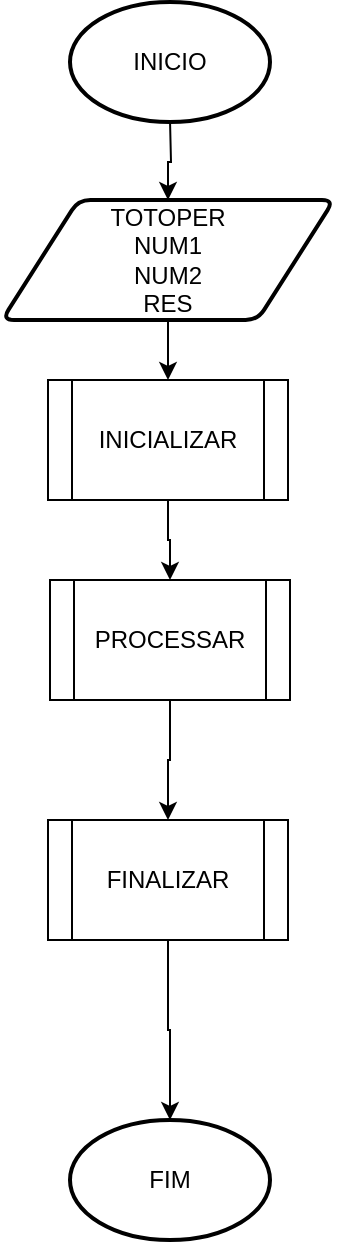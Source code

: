<mxfile version="26.0.5" pages="4">
  <diagram name="INICIO" id="EMIA9E0ZmFxdkjyEhuyx">
    <mxGraphModel dx="1434" dy="780" grid="1" gridSize="10" guides="1" tooltips="1" connect="1" arrows="1" fold="1" page="1" pageScale="1" pageWidth="1169" pageHeight="827" math="0" shadow="0">
      <root>
        <mxCell id="0" />
        <mxCell id="1" parent="0" />
        <mxCell id="EFtrLgJK5FYmjv3bWUjU-2" style="edgeStyle=orthogonalEdgeStyle;rounded=0;orthogonalLoop=1;jettySize=auto;html=1;entryX=0.5;entryY=0;entryDx=0;entryDy=0;" parent="1" target="EFtrLgJK5FYmjv3bWUjU-1" edge="1">
          <mxGeometry relative="1" as="geometry">
            <mxPoint x="585" y="90" as="sourcePoint" />
            <mxPoint x="585" y="120" as="targetPoint" />
          </mxGeometry>
        </mxCell>
        <mxCell id="7HLD-ehBFF3OfpUX7R_S-1" value="INICIO" style="strokeWidth=2;html=1;shape=mxgraph.flowchart.start_1;whiteSpace=wrap;" parent="1" vertex="1">
          <mxGeometry x="535" y="31" width="100" height="60" as="geometry" />
        </mxCell>
        <mxCell id="7HLD-ehBFF3OfpUX7R_S-2" value="FIM" style="strokeWidth=2;html=1;shape=mxgraph.flowchart.start_1;whiteSpace=wrap;" parent="1" vertex="1">
          <mxGeometry x="535" y="590" width="100" height="60" as="geometry" />
        </mxCell>
        <mxCell id="7HLD-ehBFF3OfpUX7R_S-13" style="edgeStyle=orthogonalEdgeStyle;rounded=0;orthogonalLoop=1;jettySize=auto;html=1;" parent="1" source="7HLD-ehBFF3OfpUX7R_S-9" target="7HLD-ehBFF3OfpUX7R_S-10" edge="1">
          <mxGeometry relative="1" as="geometry" />
        </mxCell>
        <UserObject label="INICIALIZAR" link="data:page/id,Ad5g7CwGwTluV4VifwYj" id="7HLD-ehBFF3OfpUX7R_S-9">
          <mxCell style="shape=process;whiteSpace=wrap;html=1;backgroundOutline=1;" parent="1" vertex="1">
            <mxGeometry x="524" y="220" width="120" height="60" as="geometry" />
          </mxCell>
        </UserObject>
        <mxCell id="7HLD-ehBFF3OfpUX7R_S-14" style="edgeStyle=orthogonalEdgeStyle;rounded=0;orthogonalLoop=1;jettySize=auto;html=1;" parent="1" source="7HLD-ehBFF3OfpUX7R_S-10" target="7HLD-ehBFF3OfpUX7R_S-11" edge="1">
          <mxGeometry relative="1" as="geometry" />
        </mxCell>
        <UserObject label="PROCESSAR&lt;span style=&quot;color: rgba(0, 0, 0, 0); font-family: monospace; font-size: 0px; text-align: start; text-wrap-mode: nowrap;&quot;&gt;%3CmxGraphModel%3E%3Croot%3E%3CmxCell%20id%3D%220%22%2F%3E%3CmxCell%20id%3D%221%22%20parent%3D%220%22%2F%3E%3CmxCell%20id%3D%222%22%20value%3D%22INICIALIZAR%22%20style%3D%22shape%3Dprocess%3BwhiteSpace%3Dwrap%3Bhtml%3D1%3BbackgroundOutline%3D1%3B%22%20vertex%3D%221%22%20parent%3D%221%22%3E%3CmxGeometry%20x%3D%22520%22%20y%3D%22370%22%20width%3D%22120%22%20height%3D%2260%22%20as%3D%22geometry%22%2F%3E%3C%2FmxCell%3E%3C%2Froot%3E%3C%2FmxGraphModel%3E&lt;/span&gt;" link="data:page/id,w9e2gjbsPphAWo3gm4Yv" id="7HLD-ehBFF3OfpUX7R_S-10">
          <mxCell style="shape=process;whiteSpace=wrap;html=1;backgroundOutline=1;" parent="1" vertex="1">
            <mxGeometry x="525" y="320" width="120" height="60" as="geometry" />
          </mxCell>
        </UserObject>
        <UserObject label="FINALIZAR" link="data:page/id,82E7aqBW61eXxub2g5JF" id="7HLD-ehBFF3OfpUX7R_S-11">
          <mxCell style="shape=process;whiteSpace=wrap;html=1;backgroundOutline=1;" parent="1" vertex="1">
            <mxGeometry x="524" y="440" width="120" height="60" as="geometry" />
          </mxCell>
        </UserObject>
        <mxCell id="7HLD-ehBFF3OfpUX7R_S-15" style="edgeStyle=orthogonalEdgeStyle;rounded=0;orthogonalLoop=1;jettySize=auto;html=1;entryX=0.5;entryY=0;entryDx=0;entryDy=0;entryPerimeter=0;" parent="1" source="7HLD-ehBFF3OfpUX7R_S-11" target="7HLD-ehBFF3OfpUX7R_S-2" edge="1">
          <mxGeometry relative="1" as="geometry" />
        </mxCell>
        <mxCell id="EFtrLgJK5FYmjv3bWUjU-3" style="edgeStyle=orthogonalEdgeStyle;rounded=0;orthogonalLoop=1;jettySize=auto;html=1;" parent="1" source="EFtrLgJK5FYmjv3bWUjU-1" target="7HLD-ehBFF3OfpUX7R_S-9" edge="1">
          <mxGeometry relative="1" as="geometry" />
        </mxCell>
        <mxCell id="EFtrLgJK5FYmjv3bWUjU-1" value="TOTOPER&lt;div&gt;NUM1&lt;/div&gt;&lt;div&gt;NUM2&lt;/div&gt;&lt;div&gt;RES&lt;/div&gt;" style="shape=parallelogram;html=1;strokeWidth=2;perimeter=parallelogramPerimeter;whiteSpace=wrap;rounded=1;arcSize=12;size=0.23;" parent="1" vertex="1">
          <mxGeometry x="501" y="130" width="166" height="60" as="geometry" />
        </mxCell>
      </root>
    </mxGraphModel>
  </diagram>
  <diagram id="Ad5g7CwGwTluV4VifwYj" name="INICIALIZAR">
    <mxGraphModel dx="1434" dy="780" grid="1" gridSize="10" guides="1" tooltips="1" connect="1" arrows="1" fold="1" page="1" pageScale="1" pageWidth="1169" pageHeight="827" math="0" shadow="0">
      <root>
        <mxCell id="0" />
        <mxCell id="1" parent="0" />
        <mxCell id="DKsqjBfrPFoWlwL2nh0w-1" style="edgeStyle=orthogonalEdgeStyle;rounded=0;orthogonalLoop=1;jettySize=auto;html=1;entryX=0.5;entryY=0;entryDx=0;entryDy=0;" edge="1" parent="1" source="DKsqjBfrPFoWlwL2nh0w-2" target="DKsqjBfrPFoWlwL2nh0w-7">
          <mxGeometry relative="1" as="geometry">
            <mxPoint x="585" y="250" as="targetPoint" />
          </mxGeometry>
        </mxCell>
        <mxCell id="DKsqjBfrPFoWlwL2nh0w-2" value="INICIALIZAR" style="strokeWidth=2;html=1;shape=mxgraph.flowchart.start_1;whiteSpace=wrap;" vertex="1" parent="1">
          <mxGeometry x="535" y="140" width="100" height="60" as="geometry" />
        </mxCell>
        <mxCell id="DKsqjBfrPFoWlwL2nh0w-3" value="FIM" style="strokeWidth=2;html=1;shape=mxgraph.flowchart.start_1;whiteSpace=wrap;" vertex="1" parent="1">
          <mxGeometry x="535" y="460" width="100" height="60" as="geometry" />
        </mxCell>
        <mxCell id="DKsqjBfrPFoWlwL2nh0w-6" style="edgeStyle=orthogonalEdgeStyle;rounded=0;orthogonalLoop=1;jettySize=auto;html=1;" edge="1" parent="1" source="DKsqjBfrPFoWlwL2nh0w-7" target="DKsqjBfrPFoWlwL2nh0w-3">
          <mxGeometry relative="1" as="geometry" />
        </mxCell>
        <mxCell id="DKsqjBfrPFoWlwL2nh0w-7" value="NUM1&lt;div&gt;NUM2&lt;/div&gt;" style="html=1;strokeWidth=2;shape=manualInput;whiteSpace=wrap;rounded=1;size=26;arcSize=11;" vertex="1" parent="1">
          <mxGeometry x="535" y="280" width="100" height="70" as="geometry" />
        </mxCell>
      </root>
    </mxGraphModel>
  </diagram>
  <diagram id="w9e2gjbsPphAWo3gm4Yv" name="PROCESSAR">
    <mxGraphModel dx="1434" dy="780" grid="1" gridSize="10" guides="1" tooltips="1" connect="1" arrows="1" fold="1" page="1" pageScale="1" pageWidth="1169" pageHeight="827" math="0" shadow="0">
      <root>
        <mxCell id="0" />
        <mxCell id="1" parent="0" />
        <mxCell id="z_aFJN-d0INjLyInOznB-2" value="PROCESSAR" style="strokeWidth=2;html=1;shape=mxgraph.flowchart.start_1;whiteSpace=wrap;" vertex="1" parent="1">
          <mxGeometry x="90" y="50" width="100" height="60" as="geometry" />
        </mxCell>
        <mxCell id="z_aFJN-d0INjLyInOznB-3" value="FIM" style="strokeWidth=2;html=1;shape=mxgraph.flowchart.start_1;whiteSpace=wrap;" vertex="1" parent="1">
          <mxGeometry x="90" y="569" width="100" height="60" as="geometry" />
        </mxCell>
        <mxCell id="3ueva2WTK3g1cqVJtEH2-2" style="edgeStyle=orthogonalEdgeStyle;rounded=0;orthogonalLoop=1;jettySize=auto;html=1;" edge="1" parent="1" source="z_aFJN-d0INjLyInOznB-5" target="KID5dwyUe0Pg4kjxe8Pp-1">
          <mxGeometry relative="1" as="geometry" />
        </mxCell>
        <mxCell id="z_aFJN-d0INjLyInOznB-5" value="NUM1&lt;div&gt;NUM2&lt;/div&gt;" style="strokeWidth=2;html=1;shape=mxgraph.flowchart.display;whiteSpace=wrap;" vertex="1" parent="1">
          <mxGeometry x="90" y="130" width="100" height="60" as="geometry" />
        </mxCell>
        <mxCell id="3ueva2WTK3g1cqVJtEH2-3" style="edgeStyle=orthogonalEdgeStyle;rounded=0;orthogonalLoop=1;jettySize=auto;html=1;" edge="1" parent="1" target="KID5dwyUe0Pg4kjxe8Pp-2">
          <mxGeometry relative="1" as="geometry">
            <mxPoint x="140.029" y="270" as="sourcePoint" />
            <mxPoint x="140.029" y="289" as="targetPoint" />
          </mxGeometry>
        </mxCell>
        <mxCell id="KID5dwyUe0Pg4kjxe8Pp-1" value="SOMA" style="shape=process;whiteSpace=wrap;html=1;backgroundOutline=1;" vertex="1" parent="1">
          <mxGeometry x="80" y="210" width="120" height="60" as="geometry" />
        </mxCell>
        <mxCell id="3ueva2WTK3g1cqVJtEH2-4" style="edgeStyle=orthogonalEdgeStyle;rounded=0;orthogonalLoop=1;jettySize=auto;html=1;" edge="1" parent="1" target="KID5dwyUe0Pg4kjxe8Pp-3">
          <mxGeometry relative="1" as="geometry">
            <mxPoint x="140.029" y="356" as="sourcePoint" />
            <mxPoint x="140" y="368" as="targetPoint" />
          </mxGeometry>
        </mxCell>
        <mxCell id="KID5dwyUe0Pg4kjxe8Pp-2" value="SUBTRACAO" style="shape=process;whiteSpace=wrap;html=1;backgroundOutline=1;" vertex="1" parent="1">
          <mxGeometry x="80" y="296" width="120" height="60" as="geometry" />
        </mxCell>
        <mxCell id="3ueva2WTK3g1cqVJtEH2-5" style="edgeStyle=orthogonalEdgeStyle;rounded=0;orthogonalLoop=1;jettySize=auto;html=1;entryX=0.5;entryY=0;entryDx=0;entryDy=0;" edge="1" parent="1" source="KID5dwyUe0Pg4kjxe8Pp-3" target="KID5dwyUe0Pg4kjxe8Pp-4">
          <mxGeometry relative="1" as="geometry" />
        </mxCell>
        <mxCell id="KID5dwyUe0Pg4kjxe8Pp-3" value="DIVISAO" style="shape=process;whiteSpace=wrap;html=1;backgroundOutline=1;" vertex="1" parent="1">
          <mxGeometry x="80" y="382" width="120" height="60" as="geometry" />
        </mxCell>
        <mxCell id="3ueva2WTK3g1cqVJtEH2-6" style="edgeStyle=orthogonalEdgeStyle;rounded=0;orthogonalLoop=1;jettySize=auto;html=1;" edge="1" parent="1" source="KID5dwyUe0Pg4kjxe8Pp-4" target="z_aFJN-d0INjLyInOznB-3">
          <mxGeometry relative="1" as="geometry" />
        </mxCell>
        <mxCell id="KID5dwyUe0Pg4kjxe8Pp-4" value="MULTIPLICACAO" style="shape=process;whiteSpace=wrap;html=1;backgroundOutline=1;" vertex="1" parent="1">
          <mxGeometry x="80" y="480" width="120" height="60" as="geometry" />
        </mxCell>
        <mxCell id="KID5dwyUe0Pg4kjxe8Pp-5" value="SOMA" style="strokeWidth=2;html=1;shape=mxgraph.flowchart.start_1;whiteSpace=wrap;" vertex="1" parent="1">
          <mxGeometry x="308" y="40" width="100" height="60" as="geometry" />
        </mxCell>
        <mxCell id="xxE06-n0pQd6NzW_jNuk-2" style="edgeStyle=orthogonalEdgeStyle;rounded=0;orthogonalLoop=1;jettySize=auto;html=1;" edge="1" parent="1" source="KID5dwyUe0Pg4kjxe8Pp-6" target="KID5dwyUe0Pg4kjxe8Pp-7">
          <mxGeometry relative="1" as="geometry" />
        </mxCell>
        <mxCell id="KID5dwyUe0Pg4kjxe8Pp-6" value="RES = NUM1 + NUM2&lt;div&gt;TOTOPER + 1&lt;/div&gt;" style="rounded=1;whiteSpace=wrap;html=1;absoluteArcSize=1;arcSize=14;strokeWidth=2;" vertex="1" parent="1">
          <mxGeometry x="280.5" y="130" width="155" height="40" as="geometry" />
        </mxCell>
        <mxCell id="xxE06-n0pQd6NzW_jNuk-3" style="edgeStyle=orthogonalEdgeStyle;rounded=0;orthogonalLoop=1;jettySize=auto;html=1;" edge="1" parent="1" source="KID5dwyUe0Pg4kjxe8Pp-7" target="KID5dwyUe0Pg4kjxe8Pp-8">
          <mxGeometry relative="1" as="geometry" />
        </mxCell>
        <mxCell id="KID5dwyUe0Pg4kjxe8Pp-7" value="RES" style="strokeWidth=2;html=1;shape=mxgraph.flowchart.display;whiteSpace=wrap;" vertex="1" parent="1">
          <mxGeometry x="308" y="190" width="100" height="60" as="geometry" />
        </mxCell>
        <mxCell id="KID5dwyUe0Pg4kjxe8Pp-8" value="FIM" style="strokeWidth=2;html=1;shape=mxgraph.flowchart.start_1;whiteSpace=wrap;" vertex="1" parent="1">
          <mxGeometry x="308" y="280" width="100" height="60" as="geometry" />
        </mxCell>
        <mxCell id="xxE06-n0pQd6NzW_jNuk-4" style="edgeStyle=orthogonalEdgeStyle;rounded=0;orthogonalLoop=1;jettySize=auto;html=1;" edge="1" parent="1" source="KID5dwyUe0Pg4kjxe8Pp-9" target="KID5dwyUe0Pg4kjxe8Pp-10">
          <mxGeometry relative="1" as="geometry" />
        </mxCell>
        <mxCell id="KID5dwyUe0Pg4kjxe8Pp-9" value="SUBTRACAO" style="strokeWidth=2;html=1;shape=mxgraph.flowchart.start_1;whiteSpace=wrap;" vertex="1" parent="1">
          <mxGeometry x="540" y="40" width="100" height="60" as="geometry" />
        </mxCell>
        <mxCell id="xxE06-n0pQd6NzW_jNuk-5" style="edgeStyle=orthogonalEdgeStyle;rounded=0;orthogonalLoop=1;jettySize=auto;html=1;" edge="1" parent="1" source="KID5dwyUe0Pg4kjxe8Pp-10" target="KID5dwyUe0Pg4kjxe8Pp-11">
          <mxGeometry relative="1" as="geometry" />
        </mxCell>
        <mxCell id="KID5dwyUe0Pg4kjxe8Pp-10" value="RES = NUM1 - NUM2&lt;div&gt;&lt;span style=&quot;background-color: transparent; color: light-dark(rgb(0, 0, 0), rgb(255, 255, 255));&quot;&gt;TOTOPER + 1&lt;/span&gt;&lt;/div&gt;" style="rounded=1;whiteSpace=wrap;html=1;absoluteArcSize=1;arcSize=14;strokeWidth=2;" vertex="1" parent="1">
          <mxGeometry x="525" y="130" width="130" height="30" as="geometry" />
        </mxCell>
        <mxCell id="xxE06-n0pQd6NzW_jNuk-6" style="edgeStyle=orthogonalEdgeStyle;rounded=0;orthogonalLoop=1;jettySize=auto;html=1;" edge="1" parent="1" source="KID5dwyUe0Pg4kjxe8Pp-11" target="KID5dwyUe0Pg4kjxe8Pp-12">
          <mxGeometry relative="1" as="geometry" />
        </mxCell>
        <mxCell id="KID5dwyUe0Pg4kjxe8Pp-11" value="RES" style="strokeWidth=2;html=1;shape=mxgraph.flowchart.display;whiteSpace=wrap;" vertex="1" parent="1">
          <mxGeometry x="540" y="190" width="100" height="60" as="geometry" />
        </mxCell>
        <mxCell id="KID5dwyUe0Pg4kjxe8Pp-12" value="FIM" style="strokeWidth=2;html=1;shape=mxgraph.flowchart.start_1;whiteSpace=wrap;" vertex="1" parent="1">
          <mxGeometry x="540" y="280" width="100" height="60" as="geometry" />
        </mxCell>
        <mxCell id="xxE06-n0pQd6NzW_jNuk-7" style="edgeStyle=orthogonalEdgeStyle;rounded=0;orthogonalLoop=1;jettySize=auto;html=1;" edge="1" parent="1" source="KID5dwyUe0Pg4kjxe8Pp-13" target="KID5dwyUe0Pg4kjxe8Pp-14">
          <mxGeometry relative="1" as="geometry" />
        </mxCell>
        <mxCell id="KID5dwyUe0Pg4kjxe8Pp-13" value="DIVISAO" style="strokeWidth=2;html=1;shape=mxgraph.flowchart.start_1;whiteSpace=wrap;" vertex="1" parent="1">
          <mxGeometry x="770" y="40" width="100" height="60" as="geometry" />
        </mxCell>
        <mxCell id="xxE06-n0pQd6NzW_jNuk-8" style="edgeStyle=orthogonalEdgeStyle;rounded=0;orthogonalLoop=1;jettySize=auto;html=1;" edge="1" parent="1" source="KID5dwyUe0Pg4kjxe8Pp-14" target="KID5dwyUe0Pg4kjxe8Pp-15">
          <mxGeometry relative="1" as="geometry" />
        </mxCell>
        <mxCell id="KID5dwyUe0Pg4kjxe8Pp-14" value="RES = NUM1 / NUM2&lt;div&gt;&lt;span style=&quot;background-color: transparent; color: light-dark(rgb(0, 0, 0), rgb(255, 255, 255));&quot;&gt;TOTOPER + 1&lt;/span&gt;&lt;/div&gt;" style="rounded=1;whiteSpace=wrap;html=1;absoluteArcSize=1;arcSize=14;strokeWidth=2;" vertex="1" parent="1">
          <mxGeometry x="750" y="130" width="140" height="30" as="geometry" />
        </mxCell>
        <mxCell id="xxE06-n0pQd6NzW_jNuk-9" style="edgeStyle=orthogonalEdgeStyle;rounded=0;orthogonalLoop=1;jettySize=auto;html=1;" edge="1" parent="1" source="KID5dwyUe0Pg4kjxe8Pp-15" target="KID5dwyUe0Pg4kjxe8Pp-16">
          <mxGeometry relative="1" as="geometry" />
        </mxCell>
        <mxCell id="KID5dwyUe0Pg4kjxe8Pp-15" value="RES" style="strokeWidth=2;html=1;shape=mxgraph.flowchart.display;whiteSpace=wrap;" vertex="1" parent="1">
          <mxGeometry x="770" y="190" width="100" height="60" as="geometry" />
        </mxCell>
        <mxCell id="KID5dwyUe0Pg4kjxe8Pp-16" value="FIM" style="strokeWidth=2;html=1;shape=mxgraph.flowchart.start_1;whiteSpace=wrap;" vertex="1" parent="1">
          <mxGeometry x="770" y="280" width="100" height="60" as="geometry" />
        </mxCell>
        <mxCell id="xxE06-n0pQd6NzW_jNuk-10" style="edgeStyle=orthogonalEdgeStyle;rounded=0;orthogonalLoop=1;jettySize=auto;html=1;" edge="1" parent="1" source="KID5dwyUe0Pg4kjxe8Pp-17" target="KID5dwyUe0Pg4kjxe8Pp-18">
          <mxGeometry relative="1" as="geometry" />
        </mxCell>
        <mxCell id="KID5dwyUe0Pg4kjxe8Pp-17" value="MULTIPLICACAO" style="strokeWidth=2;html=1;shape=mxgraph.flowchart.start_1;whiteSpace=wrap;" vertex="1" parent="1">
          <mxGeometry x="990" y="40" width="100" height="60" as="geometry" />
        </mxCell>
        <mxCell id="xxE06-n0pQd6NzW_jNuk-11" style="edgeStyle=orthogonalEdgeStyle;rounded=0;orthogonalLoop=1;jettySize=auto;html=1;" edge="1" parent="1" source="KID5dwyUe0Pg4kjxe8Pp-18" target="KID5dwyUe0Pg4kjxe8Pp-19">
          <mxGeometry relative="1" as="geometry" />
        </mxCell>
        <mxCell id="KID5dwyUe0Pg4kjxe8Pp-18" value="RES = NUM1 * NUM2&lt;div&gt;&lt;span style=&quot;background-color: transparent; color: light-dark(rgb(0, 0, 0), rgb(255, 255, 255));&quot;&gt;TOTOPER + 1&lt;/span&gt;&lt;/div&gt;" style="rounded=1;whiteSpace=wrap;html=1;absoluteArcSize=1;arcSize=14;strokeWidth=2;" vertex="1" parent="1">
          <mxGeometry x="965" y="130" width="150" height="30" as="geometry" />
        </mxCell>
        <mxCell id="xxE06-n0pQd6NzW_jNuk-12" style="edgeStyle=orthogonalEdgeStyle;rounded=0;orthogonalLoop=1;jettySize=auto;html=1;" edge="1" parent="1" source="KID5dwyUe0Pg4kjxe8Pp-19" target="KID5dwyUe0Pg4kjxe8Pp-20">
          <mxGeometry relative="1" as="geometry" />
        </mxCell>
        <mxCell id="KID5dwyUe0Pg4kjxe8Pp-19" value="RES" style="strokeWidth=2;html=1;shape=mxgraph.flowchart.display;whiteSpace=wrap;" vertex="1" parent="1">
          <mxGeometry x="990" y="190" width="100" height="60" as="geometry" />
        </mxCell>
        <mxCell id="KID5dwyUe0Pg4kjxe8Pp-20" value="FIM" style="strokeWidth=2;html=1;shape=mxgraph.flowchart.start_1;whiteSpace=wrap;" vertex="1" parent="1">
          <mxGeometry x="990" y="280" width="100" height="60" as="geometry" />
        </mxCell>
        <mxCell id="xxE06-n0pQd6NzW_jNuk-1" style="edgeStyle=orthogonalEdgeStyle;rounded=0;orthogonalLoop=1;jettySize=auto;html=1;entryX=0.5;entryY=0;entryDx=0;entryDy=0;" edge="1" parent="1" source="KID5dwyUe0Pg4kjxe8Pp-5" target="KID5dwyUe0Pg4kjxe8Pp-6">
          <mxGeometry relative="1" as="geometry" />
        </mxCell>
        <mxCell id="3ueva2WTK3g1cqVJtEH2-1" style="edgeStyle=orthogonalEdgeStyle;rounded=0;orthogonalLoop=1;jettySize=auto;html=1;entryX=0.5;entryY=0;entryDx=0;entryDy=0;entryPerimeter=0;" edge="1" parent="1" source="z_aFJN-d0INjLyInOznB-2" target="z_aFJN-d0INjLyInOznB-5">
          <mxGeometry relative="1" as="geometry" />
        </mxCell>
      </root>
    </mxGraphModel>
  </diagram>
  <diagram id="82E7aqBW61eXxub2g5JF" name="FINALIZAR">
    <mxGraphModel dx="1434" dy="780" grid="1" gridSize="10" guides="1" tooltips="1" connect="1" arrows="1" fold="1" page="1" pageScale="1" pageWidth="1169" pageHeight="827" math="0" shadow="0">
      <root>
        <mxCell id="0" />
        <mxCell id="1" parent="0" />
        <mxCell id="t2edCNZSjHufa-XDHhb3-2" value="FINALIZAR" style="strokeWidth=2;html=1;shape=mxgraph.flowchart.start_1;whiteSpace=wrap;" vertex="1" parent="1">
          <mxGeometry x="535" y="140" width="100" height="60" as="geometry" />
        </mxCell>
        <mxCell id="t2edCNZSjHufa-XDHhb3-3" value="FIM" style="strokeWidth=2;html=1;shape=mxgraph.flowchart.start_1;whiteSpace=wrap;" vertex="1" parent="1">
          <mxGeometry x="535" y="330" width="100" height="60" as="geometry" />
        </mxCell>
        <mxCell id="t2edCNZSjHufa-XDHhb3-8" value="TOTOPER" style="strokeWidth=2;html=1;shape=mxgraph.flowchart.display;whiteSpace=wrap;" vertex="1" parent="1">
          <mxGeometry x="535" y="240" width="100" height="60" as="geometry" />
        </mxCell>
        <mxCell id="t2edCNZSjHufa-XDHhb3-9" style="edgeStyle=orthogonalEdgeStyle;rounded=0;orthogonalLoop=1;jettySize=auto;html=1;entryX=0.5;entryY=0;entryDx=0;entryDy=0;entryPerimeter=0;" edge="1" parent="1" source="t2edCNZSjHufa-XDHhb3-2" target="t2edCNZSjHufa-XDHhb3-8">
          <mxGeometry relative="1" as="geometry" />
        </mxCell>
        <mxCell id="t2edCNZSjHufa-XDHhb3-10" style="edgeStyle=orthogonalEdgeStyle;rounded=0;orthogonalLoop=1;jettySize=auto;html=1;entryX=0.5;entryY=0;entryDx=0;entryDy=0;entryPerimeter=0;" edge="1" parent="1" source="t2edCNZSjHufa-XDHhb3-8" target="t2edCNZSjHufa-XDHhb3-3">
          <mxGeometry relative="1" as="geometry" />
        </mxCell>
      </root>
    </mxGraphModel>
  </diagram>
</mxfile>
